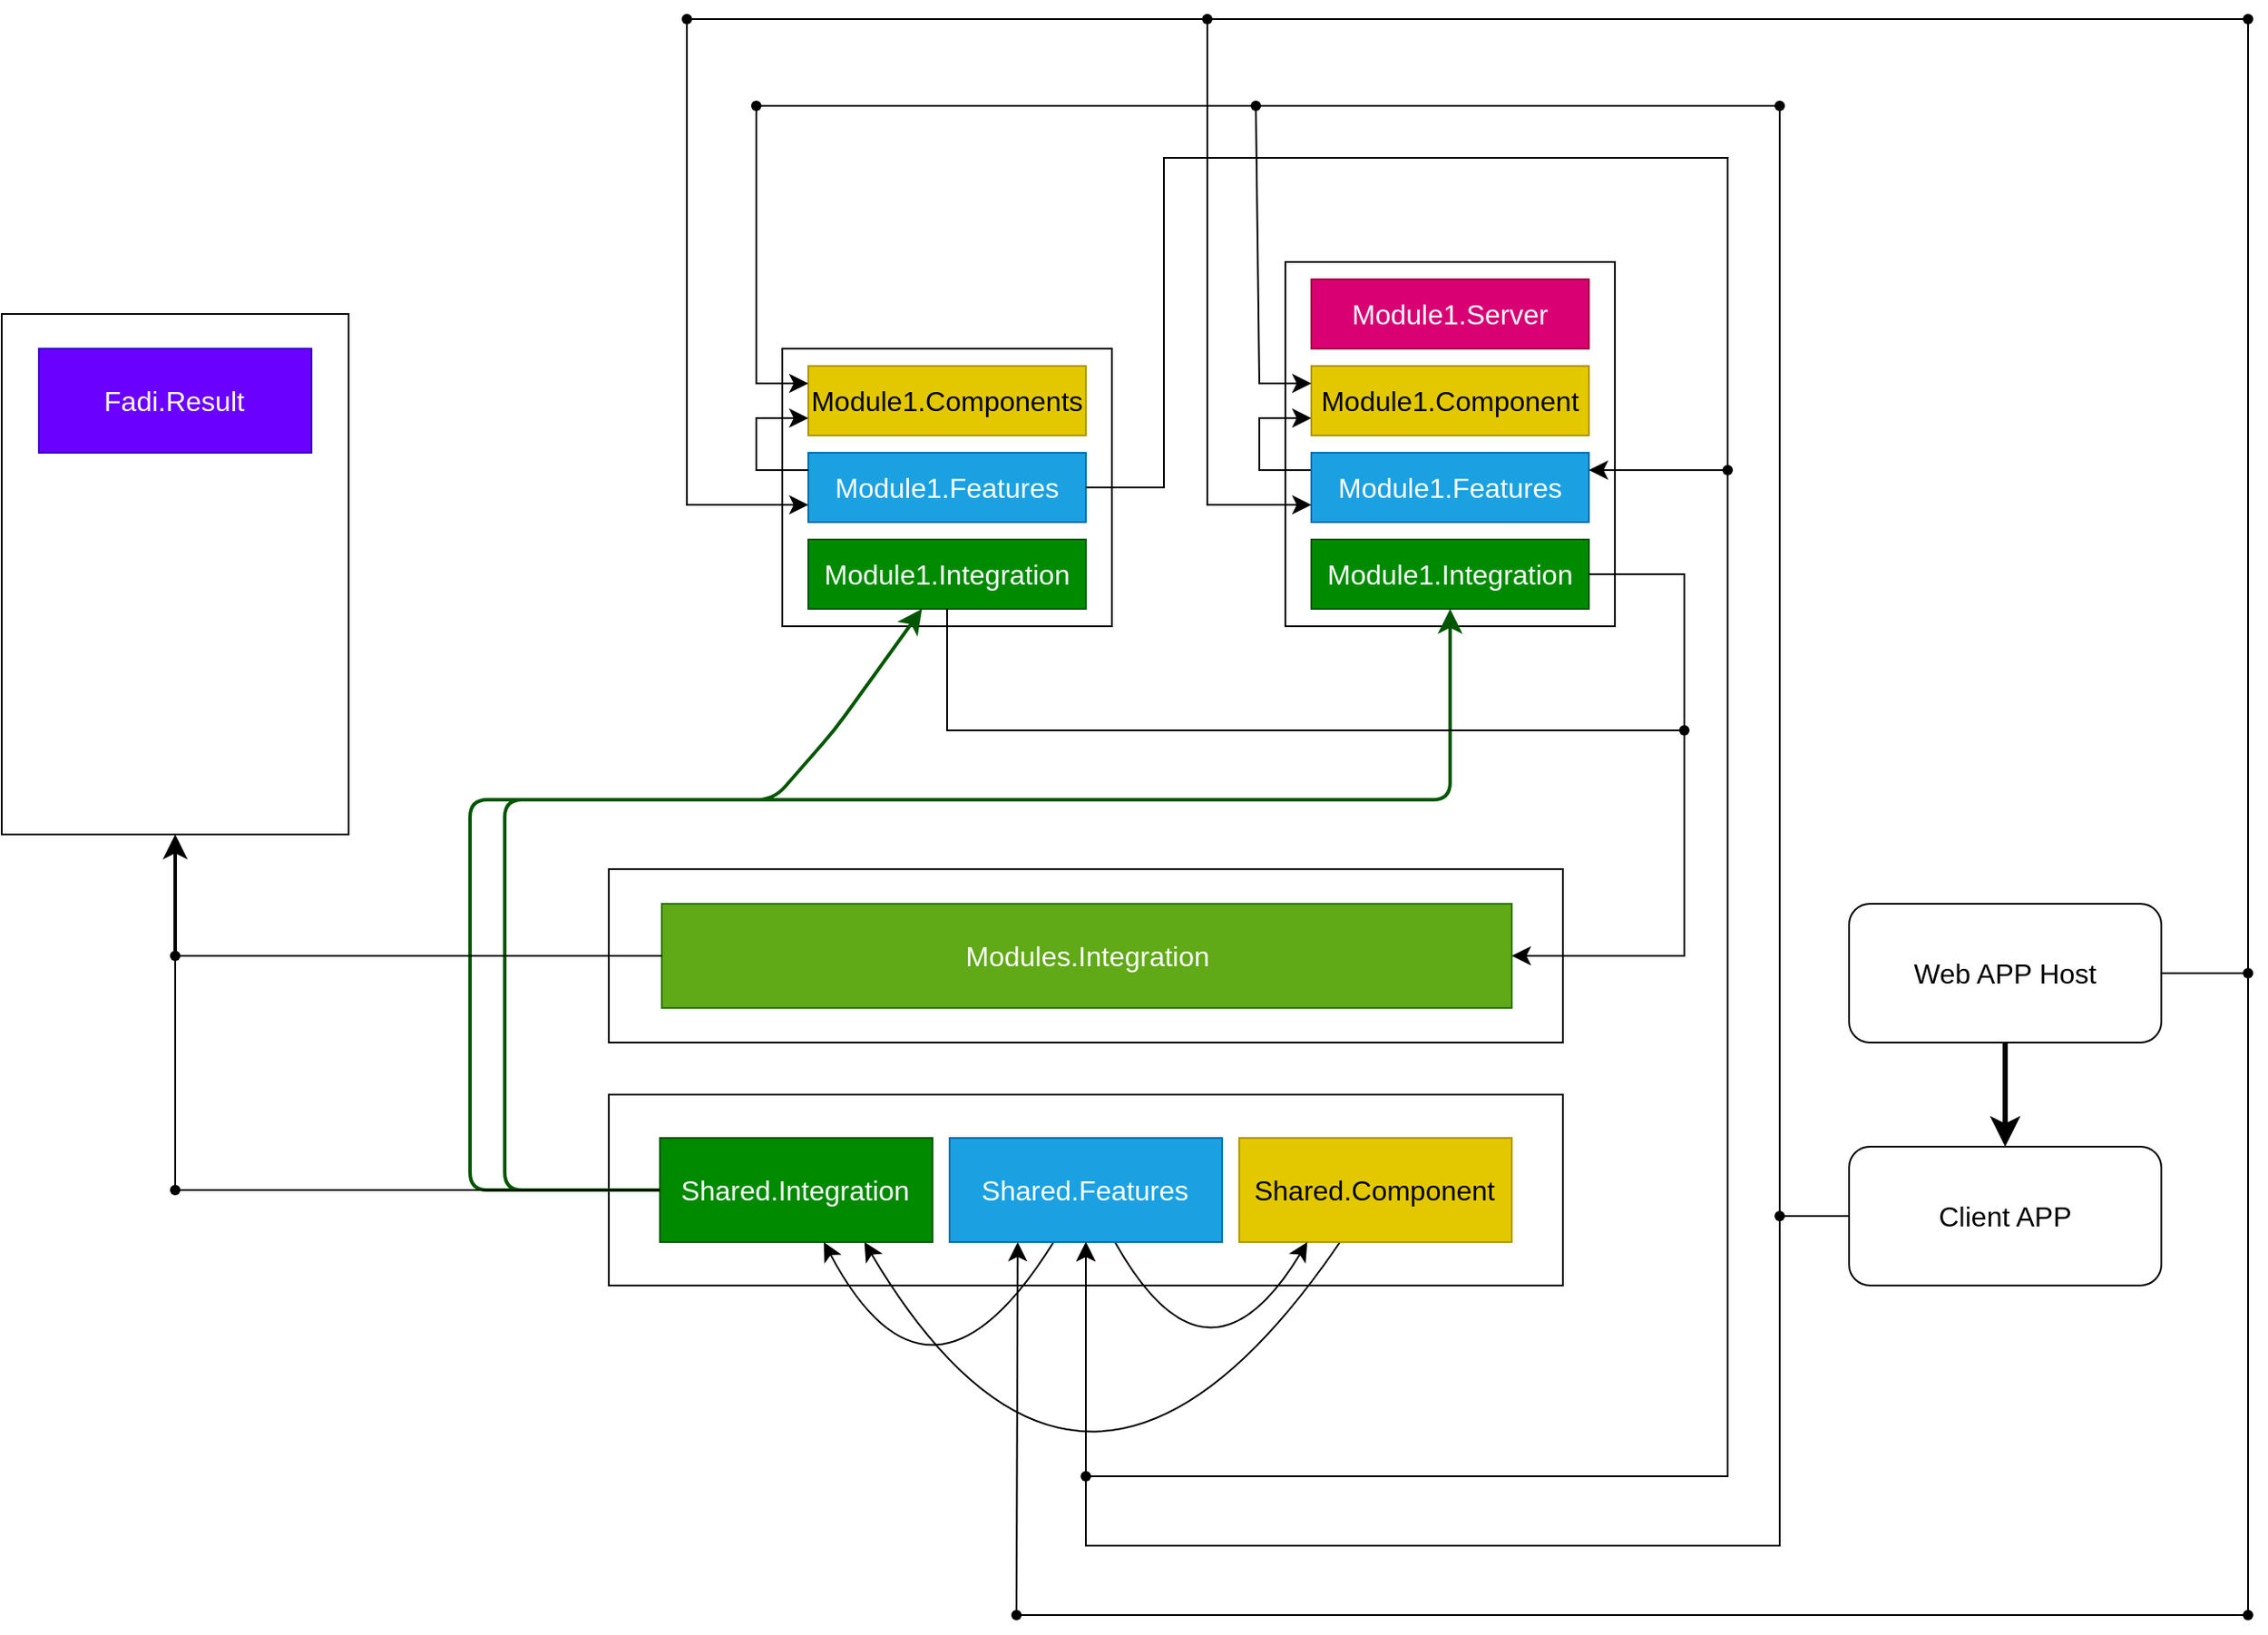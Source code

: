 <mxfile version="24.2.5" type="device">
  <diagram name="Page-1" id="FAe1dd4YLemtXEiWuQZR">
    <mxGraphModel dx="1629" dy="846" grid="1" gridSize="10" guides="1" tooltips="1" connect="1" arrows="1" fold="1" page="0" pageScale="1" pageWidth="2500" pageHeight="2500" math="0" shadow="0">
      <root>
        <mxCell id="0" />
        <mxCell id="1" parent="0" />
        <mxCell id="ZXL88nBAzWHY-Eru0Wlv-52" value="" style="rounded=0;whiteSpace=wrap;html=1;container=1;rotation=0;" parent="1" vertex="1">
          <mxGeometry x="545" y="930" width="200" height="300" as="geometry" />
        </mxCell>
        <mxCell id="ZXL88nBAzWHY-Eru0Wlv-54" value="Fadi.Result" style="rounded=0;whiteSpace=wrap;html=1;fillColor=#6a00ff;fontColor=#ffffff;strokeColor=#3700CC;fontSize=16;" parent="ZXL88nBAzWHY-Eru0Wlv-52" vertex="1">
          <mxGeometry x="21.424" y="20" width="157.143" height="60" as="geometry" />
        </mxCell>
        <mxCell id="ZXL88nBAzWHY-Eru0Wlv-6" value="" style="rounded=0;whiteSpace=wrap;html=1;container=1;fontSize=16;" parent="1" vertex="1">
          <mxGeometry x="895" y="1380" width="550" height="110" as="geometry" />
        </mxCell>
        <mxCell id="ZXL88nBAzWHY-Eru0Wlv-28" style="edgeStyle=none;curved=1;rounded=0;orthogonalLoop=1;jettySize=auto;html=1;fontSize=12;startSize=8;endSize=8;entryX=0.75;entryY=1;entryDx=0;entryDy=0;" parent="ZXL88nBAzWHY-Eru0Wlv-6" source="ZXL88nBAzWHY-Eru0Wlv-7" target="ZXL88nBAzWHY-Eru0Wlv-9" edge="1">
          <mxGeometry relative="1" as="geometry">
            <Array as="points">
              <mxPoint x="275" y="300" />
            </Array>
          </mxGeometry>
        </mxCell>
        <mxCell id="ZXL88nBAzWHY-Eru0Wlv-7" value="Shared.Component" style="rounded=0;whiteSpace=wrap;html=1;fillColor=#e3c800;fontColor=#000000;strokeColor=#B09500;fontSize=16;" parent="ZXL88nBAzWHY-Eru0Wlv-6" vertex="1">
          <mxGeometry x="363.393" y="25" width="157.143" height="60" as="geometry" />
        </mxCell>
        <mxCell id="ZXL88nBAzWHY-Eru0Wlv-24" style="edgeStyle=none;curved=1;rounded=0;orthogonalLoop=1;jettySize=auto;html=1;fontSize=16;startSize=8;endSize=8;entryX=0.25;entryY=1;entryDx=0;entryDy=0;" parent="ZXL88nBAzWHY-Eru0Wlv-6" source="ZXL88nBAzWHY-Eru0Wlv-8" target="ZXL88nBAzWHY-Eru0Wlv-7" edge="1">
          <mxGeometry relative="1" as="geometry">
            <Array as="points">
              <mxPoint x="345" y="180" />
            </Array>
          </mxGeometry>
        </mxCell>
        <mxCell id="ZXL88nBAzWHY-Eru0Wlv-25" style="edgeStyle=none;curved=1;rounded=0;orthogonalLoop=1;jettySize=auto;html=1;fontSize=16;startSize=8;endSize=8;" parent="ZXL88nBAzWHY-Eru0Wlv-6" source="ZXL88nBAzWHY-Eru0Wlv-8" target="ZXL88nBAzWHY-Eru0Wlv-9" edge="1">
          <mxGeometry relative="1" as="geometry">
            <Array as="points">
              <mxPoint x="185" y="200" />
            </Array>
          </mxGeometry>
        </mxCell>
        <mxCell id="ZXL88nBAzWHY-Eru0Wlv-8" value="Shared.Features" style="rounded=0;whiteSpace=wrap;html=1;fillColor=#1ba1e2;fontColor=#ffffff;strokeColor=#006EAF;fontSize=16;" parent="ZXL88nBAzWHY-Eru0Wlv-6" vertex="1">
          <mxGeometry x="196.429" y="25" width="157.143" height="60" as="geometry" />
        </mxCell>
        <mxCell id="ZXL88nBAzWHY-Eru0Wlv-9" value="Shared.Integration" style="rounded=0;whiteSpace=wrap;html=1;fillColor=#008a00;fontColor=#ffffff;strokeColor=#005700;fontSize=16;" parent="ZXL88nBAzWHY-Eru0Wlv-6" vertex="1">
          <mxGeometry x="29.464" y="25" width="157.143" height="60" as="geometry" />
        </mxCell>
        <mxCell id="ZXL88nBAzWHY-Eru0Wlv-11" value="" style="rounded=0;whiteSpace=wrap;html=1;container=1;fontSize=16;" parent="1" vertex="1">
          <mxGeometry x="1285" y="900" width="190" height="210" as="geometry" />
        </mxCell>
        <mxCell id="ZXL88nBAzWHY-Eru0Wlv-17" value="Module1.Integration" style="rounded=0;whiteSpace=wrap;html=1;fillColor=#008a00;fontColor=#ffffff;strokeColor=#005700;fontSize=16;" parent="ZXL88nBAzWHY-Eru0Wlv-11" vertex="1">
          <mxGeometry x="15" y="160" width="160" height="40" as="geometry" />
        </mxCell>
        <mxCell id="mnPIHNdtgUh8WFFKohG8-33" style="edgeStyle=orthogonalEdgeStyle;rounded=0;orthogonalLoop=1;jettySize=auto;html=1;entryX=0;entryY=0.75;entryDx=0;entryDy=0;strokeColor=default;strokeWidth=1;align=center;verticalAlign=middle;fontFamily=Helvetica;fontSize=12;fontColor=default;labelBackgroundColor=default;startSize=8;endArrow=classic;endSize=8;exitX=0;exitY=0.25;exitDx=0;exitDy=0;curved=0;" parent="ZXL88nBAzWHY-Eru0Wlv-11" source="ZXL88nBAzWHY-Eru0Wlv-12" target="ZXL88nBAzWHY-Eru0Wlv-13" edge="1">
          <mxGeometry relative="1" as="geometry">
            <Array as="points">
              <mxPoint x="-15" y="120" />
              <mxPoint x="-15" y="90" />
            </Array>
          </mxGeometry>
        </mxCell>
        <mxCell id="ZXL88nBAzWHY-Eru0Wlv-12" value="Module1.Features" style="rounded=0;whiteSpace=wrap;html=1;fillColor=#1ba1e2;fontColor=#ffffff;strokeColor=#006EAF;fontSize=16;" parent="ZXL88nBAzWHY-Eru0Wlv-11" vertex="1">
          <mxGeometry x="15" y="110" width="160" height="40" as="geometry" />
        </mxCell>
        <mxCell id="ZXL88nBAzWHY-Eru0Wlv-13" value="Module1.Component" style="rounded=0;whiteSpace=wrap;html=1;fillColor=#e3c800;fontColor=#000000;strokeColor=#B09500;fontSize=16;" parent="ZXL88nBAzWHY-Eru0Wlv-11" vertex="1">
          <mxGeometry x="15" y="60" width="160" height="40" as="geometry" />
        </mxCell>
        <mxCell id="ZXL88nBAzWHY-Eru0Wlv-14" value="Module1.Server" style="rounded=0;whiteSpace=wrap;html=1;fillColor=#d80073;strokeColor=#A50040;fontSize=16;fontColor=#ffffff;" parent="ZXL88nBAzWHY-Eru0Wlv-11" vertex="1">
          <mxGeometry x="15" y="10" width="160" height="40" as="geometry" />
        </mxCell>
        <mxCell id="ZXL88nBAzWHY-Eru0Wlv-18" value="" style="rounded=0;whiteSpace=wrap;html=1;container=1;fontSize=16;" parent="1" vertex="1">
          <mxGeometry x="995" y="950" width="190" height="160" as="geometry" />
        </mxCell>
        <mxCell id="ZXL88nBAzWHY-Eru0Wlv-20" value="Module1.Integration" style="rounded=0;whiteSpace=wrap;html=1;fillColor=#008a00;fontColor=#ffffff;strokeColor=#005700;fontSize=16;" parent="ZXL88nBAzWHY-Eru0Wlv-18" vertex="1">
          <mxGeometry x="15" y="110" width="160" height="40" as="geometry" />
        </mxCell>
        <mxCell id="ZXL88nBAzWHY-Eru0Wlv-21" value="Module1.Features" style="rounded=0;whiteSpace=wrap;html=1;fillColor=#1ba1e2;fontColor=#ffffff;strokeColor=#006EAF;fontSize=16;" parent="ZXL88nBAzWHY-Eru0Wlv-18" vertex="1">
          <mxGeometry x="15" y="60" width="160" height="40" as="geometry" />
        </mxCell>
        <mxCell id="ZXL88nBAzWHY-Eru0Wlv-22" value="Module1.Components" style="rounded=0;whiteSpace=wrap;html=1;fillColor=#e3c800;fontColor=#000000;strokeColor=#B09500;fontSize=16;" parent="ZXL88nBAzWHY-Eru0Wlv-18" vertex="1">
          <mxGeometry x="15" y="10" width="160" height="40" as="geometry" />
        </mxCell>
        <mxCell id="mnPIHNdtgUh8WFFKohG8-34" style="edgeStyle=orthogonalEdgeStyle;rounded=0;orthogonalLoop=1;jettySize=auto;html=1;entryX=0;entryY=0.75;entryDx=0;entryDy=0;strokeColor=default;strokeWidth=1;align=center;verticalAlign=middle;fontFamily=Helvetica;fontSize=12;fontColor=default;labelBackgroundColor=default;startSize=8;endArrow=classic;endSize=8;exitX=0;exitY=0.25;exitDx=0;exitDy=0;curved=0;" parent="ZXL88nBAzWHY-Eru0Wlv-18" source="ZXL88nBAzWHY-Eru0Wlv-21" target="ZXL88nBAzWHY-Eru0Wlv-22" edge="1">
          <mxGeometry relative="1" as="geometry">
            <mxPoint x="14.95" y="79.98" as="sourcePoint" />
            <mxPoint x="14.95" y="29.98" as="targetPoint" />
            <Array as="points">
              <mxPoint x="-15" y="70" />
              <mxPoint x="-15" y="40" />
            </Array>
          </mxGeometry>
        </mxCell>
        <mxCell id="ZXL88nBAzWHY-Eru0Wlv-26" value="" style="rounded=0;whiteSpace=wrap;html=1;container=1;" parent="1" vertex="1">
          <mxGeometry x="895" y="1250" width="550" height="100" as="geometry" />
        </mxCell>
        <mxCell id="ZXL88nBAzWHY-Eru0Wlv-27" value="Modules.Integration" style="rounded=0;whiteSpace=wrap;html=1;fillColor=#60a917;fontColor=#ffffff;strokeColor=#2D7600;fontSize=16;" parent="ZXL88nBAzWHY-Eru0Wlv-26" vertex="1">
          <mxGeometry x="30.54" y="20" width="490" height="60" as="geometry" />
        </mxCell>
        <mxCell id="ZXL88nBAzWHY-Eru0Wlv-49" style="edgeStyle=none;curved=0;rounded=1;orthogonalLoop=1;jettySize=auto;html=1;fontSize=12;startSize=8;endSize=8;startArrow=none;startFill=0;fillColor=#008a00;strokeColor=#005700;strokeWidth=2;" parent="1" target="ZXL88nBAzWHY-Eru0Wlv-20" edge="1">
          <mxGeometry relative="1" as="geometry">
            <mxPoint x="990" y="1180" as="targetPoint" />
            <mxPoint x="925" y="1435" as="sourcePoint" />
            <Array as="points">
              <mxPoint x="815" y="1435" />
              <mxPoint x="815" y="1210" />
              <mxPoint x="990" y="1210" />
              <mxPoint x="1025" y="1170" />
            </Array>
          </mxGeometry>
        </mxCell>
        <mxCell id="ZXL88nBAzWHY-Eru0Wlv-50" style="edgeStyle=none;curved=0;rounded=1;orthogonalLoop=1;jettySize=auto;html=1;fontSize=12;startSize=8;endSize=8;startArrow=none;startFill=0;fillColor=#008a00;strokeColor=#005700;strokeWidth=2;" parent="1" target="ZXL88nBAzWHY-Eru0Wlv-17" edge="1">
          <mxGeometry relative="1" as="geometry">
            <mxPoint x="1390" y="1170" as="targetPoint" />
            <mxPoint x="925" y="1435" as="sourcePoint" />
            <Array as="points">
              <mxPoint x="835" y="1435" />
              <mxPoint x="835" y="1210" />
              <mxPoint x="1010" y="1210" />
              <mxPoint x="1380" y="1210" />
            </Array>
          </mxGeometry>
        </mxCell>
        <mxCell id="mnPIHNdtgUh8WFFKohG8-24" style="edgeStyle=none;curved=0;rounded=0;orthogonalLoop=1;jettySize=auto;html=1;entryX=0.5;entryY=1;entryDx=0;entryDy=0;strokeColor=default;strokeWidth=2;align=center;verticalAlign=middle;fontFamily=Helvetica;fontSize=12;fontColor=default;labelBackgroundColor=default;startSize=8;endArrow=classic;endSize=8;" parent="1" source="mnPIHNdtgUh8WFFKohG8-16" target="ZXL88nBAzWHY-Eru0Wlv-52" edge="1">
          <mxGeometry relative="1" as="geometry" />
        </mxCell>
        <mxCell id="mnPIHNdtgUh8WFFKohG8-16" value="" style="shape=waypoint;sketch=0;fillStyle=solid;size=6;pointerEvents=1;points=[];fillColor=none;resizable=0;rotatable=0;perimeter=centerPerimeter;snapToPoint=1;" parent="1" vertex="1">
          <mxGeometry x="635" y="1290" width="20" height="20" as="geometry" />
        </mxCell>
        <mxCell id="mnPIHNdtgUh8WFFKohG8-19" style="edgeStyle=none;curved=0;rounded=1;orthogonalLoop=1;jettySize=auto;html=1;fontSize=12;startSize=8;endSize=8;endArrow=none;endFill=0;entryX=0.835;entryY=0.717;entryDx=0;entryDy=0;entryPerimeter=0;" parent="1" source="ZXL88nBAzWHY-Eru0Wlv-27" target="mnPIHNdtgUh8WFFKohG8-16" edge="1">
          <mxGeometry relative="1" as="geometry">
            <mxPoint x="645" y="1370" as="targetPoint" />
          </mxGeometry>
        </mxCell>
        <mxCell id="mnPIHNdtgUh8WFFKohG8-21" value="" style="shape=waypoint;sketch=0;fillStyle=solid;size=6;pointerEvents=1;points=[];fillColor=none;resizable=0;rotatable=0;perimeter=centerPerimeter;snapToPoint=1;" parent="1" vertex="1">
          <mxGeometry x="635" y="1425" width="20" height="20" as="geometry" />
        </mxCell>
        <mxCell id="mnPIHNdtgUh8WFFKohG8-22" style="edgeStyle=none;curved=0;rounded=0;orthogonalLoop=1;jettySize=auto;html=1;entryX=0.761;entryY=0.754;entryDx=0;entryDy=0;entryPerimeter=0;fontSize=12;startSize=8;endSize=8;strokeWidth=1;endArrow=none;endFill=0;" parent="1" source="ZXL88nBAzWHY-Eru0Wlv-9" target="mnPIHNdtgUh8WFFKohG8-21" edge="1">
          <mxGeometry relative="1" as="geometry" />
        </mxCell>
        <mxCell id="mnPIHNdtgUh8WFFKohG8-23" style="edgeStyle=none;curved=0;rounded=0;orthogonalLoop=1;jettySize=auto;html=1;entryX=0.578;entryY=0.717;entryDx=0;entryDy=0;entryPerimeter=0;strokeColor=default;strokeWidth=1;align=center;verticalAlign=middle;fontFamily=Helvetica;fontSize=12;fontColor=default;labelBackgroundColor=default;startSize=8;endArrow=none;endSize=8;endFill=0;" parent="1" source="mnPIHNdtgUh8WFFKohG8-21" target="mnPIHNdtgUh8WFFKohG8-16" edge="1">
          <mxGeometry relative="1" as="geometry" />
        </mxCell>
        <mxCell id="mnPIHNdtgUh8WFFKohG8-26" style="edgeStyle=orthogonalEdgeStyle;rounded=0;orthogonalLoop=1;jettySize=auto;html=1;entryX=0.5;entryY=1;entryDx=0;entryDy=0;strokeColor=default;strokeWidth=1;align=center;verticalAlign=middle;fontFamily=Helvetica;fontSize=12;fontColor=default;labelBackgroundColor=default;startSize=8;endArrow=classic;endSize=8;" parent="1" source="mnPIHNdtgUh8WFFKohG8-25" target="ZXL88nBAzWHY-Eru0Wlv-8" edge="1">
          <mxGeometry relative="1" as="geometry">
            <mxPoint x="1170" y="1650" as="sourcePoint" />
          </mxGeometry>
        </mxCell>
        <mxCell id="mnPIHNdtgUh8WFFKohG8-25" value="" style="shape=waypoint;sketch=0;fillStyle=solid;size=6;pointerEvents=1;points=[];fillColor=none;resizable=0;rotatable=0;perimeter=centerPerimeter;snapToPoint=1;fontFamily=Helvetica;fontSize=12;fontColor=default;labelBackgroundColor=default;" parent="1" vertex="1">
          <mxGeometry x="1160" y="1590" width="20" height="20" as="geometry" />
        </mxCell>
        <mxCell id="mnPIHNdtgUh8WFFKohG8-29" style="edgeStyle=orthogonalEdgeStyle;rounded=0;orthogonalLoop=1;jettySize=auto;html=1;strokeColor=default;strokeWidth=1;align=center;verticalAlign=middle;fontFamily=Helvetica;fontSize=12;fontColor=default;labelBackgroundColor=default;startSize=8;endArrow=none;endSize=8;entryX=0.77;entryY=0.957;entryDx=0;entryDy=0;entryPerimeter=0;exitX=0.611;exitY=0.933;exitDx=0;exitDy=0;exitPerimeter=0;endFill=0;" parent="1" source="mnPIHNdtgUh8WFFKohG8-28" target="mnPIHNdtgUh8WFFKohG8-25" edge="1">
          <mxGeometry relative="1" as="geometry">
            <mxPoint x="1585" y="1540.0" as="targetPoint" />
            <mxPoint x="1595" y="840" as="sourcePoint" />
            <Array as="points">
              <mxPoint x="1540" y="1600" />
              <mxPoint x="1170" y="1600" />
            </Array>
          </mxGeometry>
        </mxCell>
        <mxCell id="ff8w5ZCBG5sefDQIwlT9-1" style="edgeStyle=none;curved=1;rounded=0;orthogonalLoop=1;jettySize=auto;html=1;entryX=1;entryY=0.25;entryDx=0;entryDy=0;fontSize=12;startSize=8;endSize=8;" parent="1" source="mnPIHNdtgUh8WFFKohG8-28" target="ZXL88nBAzWHY-Eru0Wlv-12" edge="1">
          <mxGeometry relative="1" as="geometry">
            <mxPoint x="1560" y="1030" as="sourcePoint" />
          </mxGeometry>
        </mxCell>
        <mxCell id="mnPIHNdtgUh8WFFKohG8-28" value="" style="shape=waypoint;sketch=0;fillStyle=solid;size=6;pointerEvents=1;points=[];fillColor=none;resizable=0;rotatable=0;perimeter=centerPerimeter;snapToPoint=1;fontFamily=Helvetica;fontSize=12;fontColor=default;labelBackgroundColor=default;" parent="1" vertex="1">
          <mxGeometry x="1530" y="1010" width="20" height="20" as="geometry" />
        </mxCell>
        <mxCell id="mnPIHNdtgUh8WFFKohG8-31" style="edgeStyle=orthogonalEdgeStyle;rounded=0;orthogonalLoop=1;jettySize=auto;html=1;strokeColor=default;strokeWidth=1;align=center;verticalAlign=middle;fontFamily=Helvetica;fontSize=12;fontColor=default;labelBackgroundColor=default;startSize=8;endArrow=none;endSize=8;endFill=0;exitX=1;exitY=0.5;exitDx=0;exitDy=0;entryX=0.325;entryY=0.953;entryDx=0;entryDy=0;entryPerimeter=0;" parent="1" source="ZXL88nBAzWHY-Eru0Wlv-21" target="mnPIHNdtgUh8WFFKohG8-28" edge="1">
          <mxGeometry relative="1" as="geometry">
            <mxPoint x="1595" y="1030" as="targetPoint" />
            <Array as="points">
              <mxPoint x="1215" y="1030" />
              <mxPoint x="1215" y="840" />
              <mxPoint x="1540" y="840" />
            </Array>
          </mxGeometry>
        </mxCell>
        <mxCell id="mnPIHNdtgUh8WFFKohG8-35" style="edgeStyle=orthogonalEdgeStyle;rounded=0;orthogonalLoop=1;jettySize=auto;html=1;exitDx=0;exitDy=0;entryX=1;entryY=0.5;entryDx=0;entryDy=0;strokeColor=default;strokeWidth=1;align=center;verticalAlign=middle;fontFamily=Helvetica;fontSize=12;fontColor=default;labelBackgroundColor=default;startSize=8;endArrow=classic;endSize=8;" parent="1" source="mnPIHNdtgUh8WFFKohG8-36" target="ZXL88nBAzWHY-Eru0Wlv-27" edge="1">
          <mxGeometry relative="1" as="geometry">
            <Array as="points">
              <mxPoint x="1420" y="1170" />
              <mxPoint x="1515" y="1170" />
              <mxPoint x="1515" y="1300" />
            </Array>
          </mxGeometry>
        </mxCell>
        <mxCell id="mnPIHNdtgUh8WFFKohG8-39" style="edgeStyle=orthogonalEdgeStyle;rounded=0;orthogonalLoop=1;jettySize=auto;html=1;entryX=0.5;entryY=1;entryDx=0;entryDy=0;strokeColor=default;strokeWidth=1;align=center;verticalAlign=middle;fontFamily=Helvetica;fontSize=12;fontColor=default;labelBackgroundColor=default;startSize=8;endArrow=none;endSize=8;endFill=0;" parent="1" source="mnPIHNdtgUh8WFFKohG8-36" target="ZXL88nBAzWHY-Eru0Wlv-20" edge="1">
          <mxGeometry relative="1" as="geometry">
            <Array as="points">
              <mxPoint x="1090" y="1170" />
            </Array>
          </mxGeometry>
        </mxCell>
        <mxCell id="mnPIHNdtgUh8WFFKohG8-41" style="edgeStyle=orthogonalEdgeStyle;rounded=0;orthogonalLoop=1;jettySize=auto;html=1;entryX=1;entryY=0.5;entryDx=0;entryDy=0;strokeColor=default;strokeWidth=1;align=center;verticalAlign=middle;fontFamily=Helvetica;fontSize=12;fontColor=default;labelBackgroundColor=default;startSize=8;endArrow=none;endSize=8;endFill=0;" parent="1" source="mnPIHNdtgUh8WFFKohG8-36" target="ZXL88nBAzWHY-Eru0Wlv-17" edge="1">
          <mxGeometry relative="1" as="geometry">
            <Array as="points">
              <mxPoint x="1515" y="1080" />
            </Array>
          </mxGeometry>
        </mxCell>
        <mxCell id="mnPIHNdtgUh8WFFKohG8-36" value="" style="shape=waypoint;sketch=0;fillStyle=solid;size=6;pointerEvents=1;points=[];fillColor=none;resizable=0;rotatable=0;perimeter=centerPerimeter;snapToPoint=1;fontFamily=Helvetica;fontSize=12;fontColor=default;labelBackgroundColor=default;" parent="1" vertex="1">
          <mxGeometry x="1505" y="1160" width="20" height="20" as="geometry" />
        </mxCell>
        <mxCell id="ff8w5ZCBG5sefDQIwlT9-37" style="edgeStyle=none;curved=0;rounded=0;orthogonalLoop=1;jettySize=auto;html=1;entryX=1;entryY=0.5;entryDx=0;entryDy=0;strokeColor=default;align=center;verticalAlign=middle;fontFamily=Helvetica;fontSize=16;fontColor=default;labelBackgroundColor=default;startSize=8;endArrow=none;endSize=8;endFill=0;" parent="1" source="ff8w5ZCBG5sefDQIwlT9-8" target="mnPIHNdtgUh8WFFKohG8-7" edge="1">
          <mxGeometry relative="1" as="geometry" />
        </mxCell>
        <mxCell id="ff8w5ZCBG5sefDQIwlT9-38" style="edgeStyle=none;curved=0;rounded=0;orthogonalLoop=1;jettySize=auto;html=1;entryX=0.25;entryY=1;entryDx=0;entryDy=0;strokeColor=default;align=center;verticalAlign=middle;fontFamily=Helvetica;fontSize=16;fontColor=default;labelBackgroundColor=default;startSize=8;endArrow=classic;endSize=8;" parent="1" source="ff8w5ZCBG5sefDQIwlT9-40" target="ZXL88nBAzWHY-Eru0Wlv-8" edge="1">
          <mxGeometry relative="1" as="geometry">
            <Array as="points" />
          </mxGeometry>
        </mxCell>
        <mxCell id="ff8w5ZCBG5sefDQIwlT9-8" value="" style="shape=waypoint;sketch=0;fillStyle=solid;size=6;pointerEvents=1;points=[];fillColor=none;resizable=0;rotatable=0;perimeter=centerPerimeter;snapToPoint=1;fontFamily=Helvetica;fontSize=16;fontColor=default;labelBackgroundColor=default;" parent="1" vertex="1">
          <mxGeometry x="1830" y="1300" width="20" height="20" as="geometry" />
        </mxCell>
        <mxCell id="mnPIHNdtgUh8WFFKohG8-10" style="edgeStyle=none;curved=1;rounded=0;orthogonalLoop=1;jettySize=auto;html=1;fontSize=12;startSize=8;endSize=8;strokeWidth=3;" parent="1" source="mnPIHNdtgUh8WFFKohG8-7" target="mnPIHNdtgUh8WFFKohG8-9" edge="1">
          <mxGeometry relative="1" as="geometry" />
        </mxCell>
        <mxCell id="mnPIHNdtgUh8WFFKohG8-7" value="&lt;font style=&quot;font-size: 16px;&quot;&gt;Web APP Host&lt;/font&gt;" style="rounded=1;whiteSpace=wrap;html=1;" parent="1" vertex="1">
          <mxGeometry x="1610" y="1270" width="180" height="80" as="geometry" />
        </mxCell>
        <mxCell id="ff8w5ZCBG5sefDQIwlT9-9" style="edgeStyle=none;curved=0;rounded=0;orthogonalLoop=1;jettySize=auto;html=1;entryX=0.5;entryY=1;entryDx=0;entryDy=0;strokeColor=default;align=center;verticalAlign=middle;fontFamily=Helvetica;fontSize=16;fontColor=default;labelBackgroundColor=default;startSize=8;endArrow=classic;endSize=8;exitX=0.81;exitY=0.695;exitDx=0;exitDy=0;exitPerimeter=0;" parent="1" source="ff8w5ZCBG5sefDQIwlT9-10" target="ZXL88nBAzWHY-Eru0Wlv-8" edge="1">
          <mxGeometry relative="1" as="geometry">
            <Array as="points">
              <mxPoint x="1570" y="1640" />
              <mxPoint x="1430" y="1640" />
              <mxPoint x="1170" y="1640" />
            </Array>
          </mxGeometry>
        </mxCell>
        <mxCell id="mnPIHNdtgUh8WFFKohG8-9" value="&lt;font style=&quot;font-size: 16px;&quot;&gt;Client APP&lt;/font&gt;" style="rounded=1;whiteSpace=wrap;html=1;" parent="1" vertex="1">
          <mxGeometry x="1610" y="1410" width="180" height="80" as="geometry" />
        </mxCell>
        <mxCell id="ff8w5ZCBG5sefDQIwlT9-12" style="edgeStyle=none;curved=0;rounded=0;orthogonalLoop=1;jettySize=auto;html=1;entryX=0;entryY=0.5;entryDx=0;entryDy=0;strokeColor=default;align=center;verticalAlign=middle;fontFamily=Helvetica;fontSize=16;fontColor=default;labelBackgroundColor=default;startSize=8;endArrow=none;endSize=8;endFill=0;" parent="1" source="ff8w5ZCBG5sefDQIwlT9-10" target="mnPIHNdtgUh8WFFKohG8-9" edge="1">
          <mxGeometry relative="1" as="geometry" />
        </mxCell>
        <mxCell id="ff8w5ZCBG5sefDQIwlT9-10" value="" style="shape=waypoint;sketch=0;fillStyle=solid;size=6;pointerEvents=1;points=[];fillColor=none;resizable=0;rotatable=0;perimeter=centerPerimeter;snapToPoint=1;fontFamily=Helvetica;fontSize=16;fontColor=default;labelBackgroundColor=default;" parent="1" vertex="1">
          <mxGeometry x="1560" y="1440" width="20" height="20" as="geometry" />
        </mxCell>
        <mxCell id="ff8w5ZCBG5sefDQIwlT9-11" value="" style="shape=waypoint;sketch=0;fillStyle=solid;size=6;pointerEvents=1;points=[];fillColor=none;resizable=0;rotatable=0;perimeter=centerPerimeter;snapToPoint=1;fontFamily=Helvetica;fontSize=16;fontColor=default;labelBackgroundColor=default;" parent="1" vertex="1">
          <mxGeometry x="1560" y="800" width="20" height="20" as="geometry" />
        </mxCell>
        <mxCell id="ff8w5ZCBG5sefDQIwlT9-14" style="edgeStyle=none;curved=0;rounded=0;orthogonalLoop=1;jettySize=auto;html=1;entryX=0.681;entryY=1.031;entryDx=0;entryDy=0;entryPerimeter=0;strokeColor=default;align=center;verticalAlign=middle;fontFamily=Helvetica;fontSize=16;fontColor=default;labelBackgroundColor=default;startSize=8;endArrow=none;endSize=8;endFill=0;" parent="1" source="ff8w5ZCBG5sefDQIwlT9-11" target="ff8w5ZCBG5sefDQIwlT9-10" edge="1">
          <mxGeometry relative="1" as="geometry" />
        </mxCell>
        <mxCell id="ff8w5ZCBG5sefDQIwlT9-20" style="edgeStyle=none;curved=0;rounded=0;orthogonalLoop=1;jettySize=auto;html=1;entryX=0;entryY=0.25;entryDx=0;entryDy=0;strokeColor=default;align=center;verticalAlign=middle;fontFamily=Helvetica;fontSize=16;fontColor=default;labelBackgroundColor=default;startSize=8;endArrow=classic;endSize=8;" parent="1" source="ff8w5ZCBG5sefDQIwlT9-19" target="ZXL88nBAzWHY-Eru0Wlv-13" edge="1">
          <mxGeometry relative="1" as="geometry">
            <Array as="points">
              <mxPoint x="1270" y="970" />
            </Array>
          </mxGeometry>
        </mxCell>
        <mxCell id="ff8w5ZCBG5sefDQIwlT9-19" value="" style="shape=waypoint;sketch=0;fillStyle=solid;size=6;pointerEvents=1;points=[];fillColor=none;resizable=0;rotatable=0;perimeter=centerPerimeter;snapToPoint=1;fontFamily=Helvetica;fontSize=16;fontColor=default;labelBackgroundColor=default;" parent="1" vertex="1">
          <mxGeometry x="1258" y="800" width="20" height="20" as="geometry" />
        </mxCell>
        <mxCell id="ff8w5ZCBG5sefDQIwlT9-22" style="edgeStyle=none;curved=0;rounded=0;orthogonalLoop=1;jettySize=auto;html=1;entryX=0;entryY=0.25;entryDx=0;entryDy=0;strokeColor=default;align=center;verticalAlign=middle;fontFamily=Helvetica;fontSize=16;fontColor=default;labelBackgroundColor=default;startSize=8;endArrow=classic;endSize=8;" parent="1" source="ff8w5ZCBG5sefDQIwlT9-21" target="ZXL88nBAzWHY-Eru0Wlv-22" edge="1">
          <mxGeometry relative="1" as="geometry">
            <Array as="points">
              <mxPoint x="980" y="970" />
            </Array>
          </mxGeometry>
        </mxCell>
        <mxCell id="ff8w5ZCBG5sefDQIwlT9-21" value="" style="shape=waypoint;sketch=0;fillStyle=solid;size=6;pointerEvents=1;points=[];fillColor=none;resizable=0;rotatable=0;perimeter=centerPerimeter;snapToPoint=1;fontFamily=Helvetica;fontSize=16;fontColor=default;labelBackgroundColor=default;" parent="1" vertex="1">
          <mxGeometry x="970" y="800" width="20" height="20" as="geometry" />
        </mxCell>
        <mxCell id="ff8w5ZCBG5sefDQIwlT9-23" style="edgeStyle=none;curved=0;rounded=0;orthogonalLoop=1;jettySize=auto;html=1;entryX=0.283;entryY=0.65;entryDx=0;entryDy=0;entryPerimeter=0;strokeColor=default;align=center;verticalAlign=middle;fontFamily=Helvetica;fontSize=16;fontColor=default;labelBackgroundColor=default;startSize=8;endArrow=none;endSize=8;endFill=0;" parent="1" source="ff8w5ZCBG5sefDQIwlT9-21" target="ff8w5ZCBG5sefDQIwlT9-19" edge="1">
          <mxGeometry relative="1" as="geometry" />
        </mxCell>
        <mxCell id="ff8w5ZCBG5sefDQIwlT9-24" style="edgeStyle=none;curved=0;rounded=0;orthogonalLoop=1;jettySize=auto;html=1;entryX=0.083;entryY=0.45;entryDx=0;entryDy=0;entryPerimeter=0;strokeColor=default;align=center;verticalAlign=middle;fontFamily=Helvetica;fontSize=16;fontColor=default;labelBackgroundColor=default;startSize=8;endArrow=none;endSize=8;endFill=0;" parent="1" source="ff8w5ZCBG5sefDQIwlT9-19" target="ff8w5ZCBG5sefDQIwlT9-11" edge="1">
          <mxGeometry relative="1" as="geometry" />
        </mxCell>
        <mxCell id="ff8w5ZCBG5sefDQIwlT9-25" value="" style="shape=waypoint;sketch=0;fillStyle=solid;size=6;pointerEvents=1;points=[];fillColor=none;resizable=0;rotatable=0;perimeter=centerPerimeter;snapToPoint=1;fontFamily=Helvetica;fontSize=16;fontColor=default;labelBackgroundColor=default;" parent="1" vertex="1">
          <mxGeometry x="1830" y="750" width="20" height="20" as="geometry" />
        </mxCell>
        <mxCell id="ff8w5ZCBG5sefDQIwlT9-31" style="edgeStyle=none;curved=0;rounded=0;orthogonalLoop=1;jettySize=auto;html=1;entryX=0;entryY=0.75;entryDx=0;entryDy=0;strokeColor=default;align=center;verticalAlign=middle;fontFamily=Helvetica;fontSize=16;fontColor=default;labelBackgroundColor=default;startSize=8;endArrow=classic;endSize=8;" parent="1" source="ff8w5ZCBG5sefDQIwlT9-28" target="ZXL88nBAzWHY-Eru0Wlv-12" edge="1">
          <mxGeometry relative="1" as="geometry">
            <Array as="points">
              <mxPoint x="1240" y="1040" />
            </Array>
          </mxGeometry>
        </mxCell>
        <mxCell id="ff8w5ZCBG5sefDQIwlT9-28" value="" style="shape=waypoint;sketch=0;fillStyle=solid;size=6;pointerEvents=1;points=[];fillColor=none;resizable=0;rotatable=0;perimeter=centerPerimeter;snapToPoint=1;fontFamily=Helvetica;fontSize=16;fontColor=default;labelBackgroundColor=default;" parent="1" vertex="1">
          <mxGeometry x="1230" y="750" width="20" height="20" as="geometry" />
        </mxCell>
        <mxCell id="ff8w5ZCBG5sefDQIwlT9-33" style="edgeStyle=none;curved=0;rounded=0;orthogonalLoop=1;jettySize=auto;html=1;entryX=0;entryY=0.75;entryDx=0;entryDy=0;strokeColor=default;align=center;verticalAlign=middle;fontFamily=Helvetica;fontSize=16;fontColor=default;labelBackgroundColor=default;startSize=8;endArrow=classic;endSize=8;" parent="1" source="ff8w5ZCBG5sefDQIwlT9-32" target="ZXL88nBAzWHY-Eru0Wlv-21" edge="1">
          <mxGeometry relative="1" as="geometry">
            <Array as="points">
              <mxPoint x="940" y="1040" />
            </Array>
          </mxGeometry>
        </mxCell>
        <mxCell id="ff8w5ZCBG5sefDQIwlT9-32" value="" style="shape=waypoint;sketch=0;fillStyle=solid;size=6;pointerEvents=1;points=[];fillColor=none;resizable=0;rotatable=0;perimeter=centerPerimeter;snapToPoint=1;fontFamily=Helvetica;fontSize=16;fontColor=default;labelBackgroundColor=default;" parent="1" vertex="1">
          <mxGeometry x="930" y="750" width="20" height="20" as="geometry" />
        </mxCell>
        <mxCell id="ff8w5ZCBG5sefDQIwlT9-34" style="edgeStyle=none;curved=0;rounded=0;orthogonalLoop=1;jettySize=auto;html=1;entryX=0.261;entryY=0.698;entryDx=0;entryDy=0;entryPerimeter=0;strokeColor=default;align=center;verticalAlign=middle;fontFamily=Helvetica;fontSize=16;fontColor=default;labelBackgroundColor=default;startSize=8;endArrow=none;endSize=8;endFill=0;" parent="1" source="ff8w5ZCBG5sefDQIwlT9-32" target="ff8w5ZCBG5sefDQIwlT9-28" edge="1">
          <mxGeometry relative="1" as="geometry" />
        </mxCell>
        <mxCell id="ff8w5ZCBG5sefDQIwlT9-35" style="edgeStyle=none;curved=0;rounded=0;orthogonalLoop=1;jettySize=auto;html=1;entryX=0.131;entryY=0.513;entryDx=0;entryDy=0;entryPerimeter=0;strokeColor=default;align=center;verticalAlign=middle;fontFamily=Helvetica;fontSize=16;fontColor=default;labelBackgroundColor=default;startSize=8;endArrow=none;endSize=8;endFill=0;" parent="1" source="ff8w5ZCBG5sefDQIwlT9-28" target="ff8w5ZCBG5sefDQIwlT9-25" edge="1">
          <mxGeometry relative="1" as="geometry" />
        </mxCell>
        <mxCell id="ff8w5ZCBG5sefDQIwlT9-36" style="edgeStyle=none;curved=0;rounded=0;orthogonalLoop=1;jettySize=auto;html=1;entryX=0.798;entryY=0.05;entryDx=0;entryDy=0;entryPerimeter=0;strokeColor=default;align=center;verticalAlign=middle;fontFamily=Helvetica;fontSize=16;fontColor=default;labelBackgroundColor=default;startSize=8;endArrow=none;endSize=8;endFill=0;" parent="1" source="ff8w5ZCBG5sefDQIwlT9-25" target="ff8w5ZCBG5sefDQIwlT9-8" edge="1">
          <mxGeometry relative="1" as="geometry" />
        </mxCell>
        <mxCell id="ff8w5ZCBG5sefDQIwlT9-39" value="" style="edgeStyle=none;curved=0;rounded=0;orthogonalLoop=1;jettySize=auto;html=1;entryDx=0;entryDy=0;strokeColor=default;align=center;verticalAlign=middle;fontFamily=Helvetica;fontSize=16;fontColor=default;labelBackgroundColor=default;startSize=8;endArrow=none;endSize=8;endFill=0;" parent="1" source="ff8w5ZCBG5sefDQIwlT9-42" target="ff8w5ZCBG5sefDQIwlT9-40" edge="1">
          <mxGeometry relative="1" as="geometry">
            <mxPoint x="1860" y="1310" as="sourcePoint" />
            <mxPoint x="1131" y="1465" as="targetPoint" />
            <Array as="points" />
          </mxGeometry>
        </mxCell>
        <mxCell id="ff8w5ZCBG5sefDQIwlT9-40" value="" style="shape=waypoint;sketch=0;fillStyle=solid;size=6;pointerEvents=1;points=[];fillColor=none;resizable=0;rotatable=0;perimeter=centerPerimeter;snapToPoint=1;fontFamily=Helvetica;fontSize=16;fontColor=default;labelBackgroundColor=default;" parent="1" vertex="1">
          <mxGeometry x="1120" y="1670" width="20" height="20" as="geometry" />
        </mxCell>
        <mxCell id="ff8w5ZCBG5sefDQIwlT9-41" value="" style="edgeStyle=none;curved=0;rounded=0;orthogonalLoop=1;jettySize=auto;html=1;entryDx=0;entryDy=0;strokeColor=default;align=center;verticalAlign=middle;fontFamily=Helvetica;fontSize=16;fontColor=default;labelBackgroundColor=default;startSize=8;endArrow=none;endSize=8;endFill=0;" parent="1" source="ff8w5ZCBG5sefDQIwlT9-8" target="ff8w5ZCBG5sefDQIwlT9-42" edge="1">
          <mxGeometry relative="1" as="geometry">
            <mxPoint x="1860" y="1310" as="sourcePoint" />
            <mxPoint x="1130" y="1740" as="targetPoint" />
            <Array as="points" />
          </mxGeometry>
        </mxCell>
        <mxCell id="ff8w5ZCBG5sefDQIwlT9-42" value="" style="shape=waypoint;sketch=0;fillStyle=solid;size=6;pointerEvents=1;points=[];fillColor=none;resizable=0;rotatable=0;perimeter=centerPerimeter;snapToPoint=1;fontFamily=Helvetica;fontSize=16;fontColor=default;labelBackgroundColor=default;" parent="1" vertex="1">
          <mxGeometry x="1830" y="1670" width="20" height="20" as="geometry" />
        </mxCell>
      </root>
    </mxGraphModel>
  </diagram>
</mxfile>

